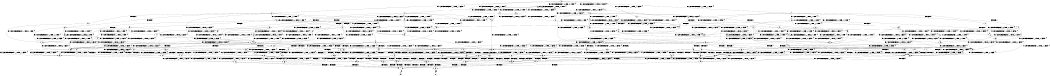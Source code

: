 digraph BCG {
size = "7, 10.5";
center = TRUE;
node [shape = circle];
0 [peripheries = 2];
0 -> 1 [label = "EX !0 !ATOMIC_EXCH_BRANCH (1, +1, TRUE, +1, 1, FALSE) !{}"];
0 -> 2 [label = "EX !2 !ATOMIC_EXCH_BRANCH (1, +0, TRUE, +0, 1, TRUE) !{}"];
0 -> 3 [label = "EX !1 !ATOMIC_EXCH_BRANCH (1, +1, TRUE, +1, 1, FALSE) !{}"];
0 -> 4 [label = "EX !0 !ATOMIC_EXCH_BRANCH (1, +1, TRUE, +1, 1, FALSE) !{}"];
0 -> 5 [label = "EX !2 !ATOMIC_EXCH_BRANCH (1, +0, TRUE, +0, 1, TRUE) !{}"];
0 -> 6 [label = "EX !1 !ATOMIC_EXCH_BRANCH (1, +1, TRUE, +1, 1, FALSE) !{}"];
1 -> 7 [label = "EX !2 !ATOMIC_EXCH_BRANCH (1, +0, TRUE, +0, 1, FALSE) !{}"];
2 -> 8 [label = "EX !0 !ATOMIC_EXCH_BRANCH (1, +1, TRUE, +1, 1, FALSE) !{}"];
3 -> 9 [label = "EX !0 !ATOMIC_EXCH_BRANCH (1, +1, TRUE, +1, 1, TRUE) !{}"];
4 -> 7 [label = "EX !2 !ATOMIC_EXCH_BRANCH (1, +0, TRUE, +0, 1, FALSE) !{}"];
4 -> 10 [label = "EX !1 !ATOMIC_EXCH_BRANCH (1, +1, TRUE, +1, 1, TRUE) !{}"];
4 -> 11 [label = "TERMINATE !0"];
4 -> 12 [label = "EX !2 !ATOMIC_EXCH_BRANCH (1, +0, TRUE, +0, 1, FALSE) !{}"];
4 -> 13 [label = "EX !1 !ATOMIC_EXCH_BRANCH (1, +1, TRUE, +1, 1, TRUE) !{}"];
4 -> 14 [label = "TERMINATE !0"];
5 -> 2 [label = "EX !2 !ATOMIC_EXCH_BRANCH (1, +0, TRUE, +0, 1, TRUE) !{}"];
5 -> 8 [label = "EX !0 !ATOMIC_EXCH_BRANCH (1, +1, TRUE, +1, 1, FALSE) !{}"];
5 -> 15 [label = "EX !1 !ATOMIC_EXCH_BRANCH (1, +1, TRUE, +1, 1, FALSE) !{}"];
5 -> 5 [label = "EX !2 !ATOMIC_EXCH_BRANCH (1, +0, TRUE, +0, 1, TRUE) !{}"];
5 -> 16 [label = "EX !0 !ATOMIC_EXCH_BRANCH (1, +1, TRUE, +1, 1, FALSE) !{}"];
5 -> 17 [label = "EX !1 !ATOMIC_EXCH_BRANCH (1, +1, TRUE, +1, 1, FALSE) !{}"];
6 -> 9 [label = "EX !0 !ATOMIC_EXCH_BRANCH (1, +1, TRUE, +1, 1, TRUE) !{}"];
6 -> 18 [label = "EX !2 !ATOMIC_EXCH_BRANCH (1, +0, TRUE, +0, 1, FALSE) !{}"];
6 -> 19 [label = "TERMINATE !1"];
6 -> 20 [label = "EX !0 !ATOMIC_EXCH_BRANCH (1, +1, TRUE, +1, 1, TRUE) !{}"];
6 -> 21 [label = "EX !2 !ATOMIC_EXCH_BRANCH (1, +0, TRUE, +0, 1, FALSE) !{}"];
6 -> 22 [label = "TERMINATE !1"];
7 -> 23 [label = "EX !1 !ATOMIC_EXCH_BRANCH (1, +1, TRUE, +1, 1, FALSE) !{}"];
8 -> 7 [label = "EX !2 !ATOMIC_EXCH_BRANCH (1, +0, TRUE, +0, 1, FALSE) !{}"];
9 -> 24 [label = "EX !2 !ATOMIC_EXCH_BRANCH (1, +0, TRUE, +0, 1, FALSE) !{}"];
10 -> 25 [label = "EX !2 !ATOMIC_EXCH_BRANCH (1, +0, TRUE, +0, 1, FALSE) !{}"];
11 -> 26 [label = "EX !2 !ATOMIC_EXCH_BRANCH (1, +0, TRUE, +0, 1, FALSE) !{}"];
12 -> 23 [label = "EX !1 !ATOMIC_EXCH_BRANCH (1, +1, TRUE, +1, 1, FALSE) !{}"];
12 -> 27 [label = "TERMINATE !0"];
12 -> 28 [label = "TERMINATE !2"];
12 -> 29 [label = "EX !1 !ATOMIC_EXCH_BRANCH (1, +1, TRUE, +1, 1, FALSE) !{}"];
12 -> 30 [label = "TERMINATE !0"];
12 -> 31 [label = "TERMINATE !2"];
13 -> 10 [label = "EX !1 !ATOMIC_EXCH_BRANCH (1, +1, TRUE, +1, 1, TRUE) !{}"];
13 -> 25 [label = "EX !2 !ATOMIC_EXCH_BRANCH (1, +0, TRUE, +0, 1, FALSE) !{}"];
13 -> 32 [label = "TERMINATE !0"];
13 -> 13 [label = "EX !1 !ATOMIC_EXCH_BRANCH (1, +1, TRUE, +1, 1, TRUE) !{}"];
13 -> 33 [label = "EX !2 !ATOMIC_EXCH_BRANCH (1, +0, TRUE, +0, 1, FALSE) !{}"];
13 -> 34 [label = "TERMINATE !0"];
14 -> 26 [label = "EX !2 !ATOMIC_EXCH_BRANCH (1, +0, TRUE, +0, 1, FALSE) !{}"];
14 -> 35 [label = "EX !1 !ATOMIC_EXCH_BRANCH (1, +1, TRUE, +1, 1, TRUE) !{}"];
14 -> 36 [label = "EX !2 !ATOMIC_EXCH_BRANCH (1, +0, TRUE, +0, 1, FALSE) !{}"];
14 -> 37 [label = "EX !1 !ATOMIC_EXCH_BRANCH (1, +1, TRUE, +1, 1, TRUE) !{}"];
15 -> 18 [label = "EX !2 !ATOMIC_EXCH_BRANCH (1, +0, TRUE, +0, 1, FALSE) !{}"];
16 -> 7 [label = "EX !2 !ATOMIC_EXCH_BRANCH (1, +0, TRUE, +0, 1, FALSE) !{}"];
16 -> 38 [label = "EX !1 !ATOMIC_EXCH_BRANCH (1, +1, TRUE, +1, 1, TRUE) !{}"];
16 -> 39 [label = "TERMINATE !0"];
16 -> 12 [label = "EX !2 !ATOMIC_EXCH_BRANCH (1, +0, TRUE, +0, 1, FALSE) !{}"];
16 -> 40 [label = "EX !1 !ATOMIC_EXCH_BRANCH (1, +1, TRUE, +1, 1, TRUE) !{}"];
16 -> 41 [label = "TERMINATE !0"];
17 -> 18 [label = "EX !2 !ATOMIC_EXCH_BRANCH (1, +0, TRUE, +0, 1, FALSE) !{}"];
17 -> 42 [label = "EX !0 !ATOMIC_EXCH_BRANCH (1, +1, TRUE, +1, 1, TRUE) !{}"];
17 -> 43 [label = "TERMINATE !1"];
17 -> 21 [label = "EX !2 !ATOMIC_EXCH_BRANCH (1, +0, TRUE, +0, 1, FALSE) !{}"];
17 -> 44 [label = "EX !0 !ATOMIC_EXCH_BRANCH (1, +1, TRUE, +1, 1, TRUE) !{}"];
17 -> 45 [label = "TERMINATE !1"];
18 -> 23 [label = "EX !0 !ATOMIC_EXCH_BRANCH (1, +1, TRUE, +1, 1, FALSE) !{}"];
19 -> 46 [label = "EX !0 !ATOMIC_EXCH_BRANCH (1, +1, TRUE, +1, 1, TRUE) !{}"];
20 -> 9 [label = "EX !0 !ATOMIC_EXCH_BRANCH (1, +1, TRUE, +1, 1, TRUE) !{}"];
20 -> 24 [label = "EX !2 !ATOMIC_EXCH_BRANCH (1, +0, TRUE, +0, 1, FALSE) !{}"];
20 -> 47 [label = "TERMINATE !1"];
20 -> 20 [label = "EX !0 !ATOMIC_EXCH_BRANCH (1, +1, TRUE, +1, 1, TRUE) !{}"];
20 -> 48 [label = "EX !2 !ATOMIC_EXCH_BRANCH (1, +0, TRUE, +0, 1, FALSE) !{}"];
20 -> 49 [label = "TERMINATE !1"];
21 -> 23 [label = "EX !0 !ATOMIC_EXCH_BRANCH (1, +1, TRUE, +1, 1, FALSE) !{}"];
21 -> 50 [label = "TERMINATE !2"];
21 -> 51 [label = "TERMINATE !1"];
21 -> 29 [label = "EX !0 !ATOMIC_EXCH_BRANCH (1, +1, TRUE, +1, 1, FALSE) !{}"];
21 -> 52 [label = "TERMINATE !2"];
21 -> 53 [label = "TERMINATE !1"];
22 -> 46 [label = "EX !0 !ATOMIC_EXCH_BRANCH (1, +1, TRUE, +1, 1, TRUE) !{}"];
22 -> 54 [label = "EX !2 !ATOMIC_EXCH_BRANCH (1, +0, TRUE, +0, 1, FALSE) !{}"];
22 -> 55 [label = "EX !0 !ATOMIC_EXCH_BRANCH (1, +1, TRUE, +1, 1, TRUE) !{}"];
22 -> 56 [label = "EX !2 !ATOMIC_EXCH_BRANCH (1, +0, TRUE, +0, 1, FALSE) !{}"];
23 -> 57 [label = "TERMINATE !0"];
24 -> 23 [label = "EX !0 !ATOMIC_EXCH_BRANCH (1, +1, TRUE, +1, 1, FALSE) !{}"];
25 -> 23 [label = "EX !1 !ATOMIC_EXCH_BRANCH (1, +1, TRUE, +1, 1, FALSE) !{}"];
26 -> 58 [label = "EX !1 !ATOMIC_EXCH_BRANCH (1, +1, TRUE, +1, 1, FALSE) !{}"];
27 -> 58 [label = "EX !1 !ATOMIC_EXCH_BRANCH (1, +1, TRUE, +1, 1, FALSE) !{}"];
28 -> 59 [label = "EX !1 !ATOMIC_EXCH_BRANCH (1, +1, TRUE, +1, 1, FALSE) !{}"];
29 -> 57 [label = "TERMINATE !0"];
29 -> 60 [label = "TERMINATE !2"];
29 -> 61 [label = "TERMINATE !1"];
29 -> 62 [label = "TERMINATE !0"];
29 -> 63 [label = "TERMINATE !2"];
29 -> 64 [label = "TERMINATE !1"];
30 -> 58 [label = "EX !1 !ATOMIC_EXCH_BRANCH (1, +1, TRUE, +1, 1, FALSE) !{}"];
30 -> 65 [label = "TERMINATE !2"];
30 -> 66 [label = "EX !1 !ATOMIC_EXCH_BRANCH (1, +1, TRUE, +1, 1, FALSE) !{}"];
30 -> 67 [label = "TERMINATE !2"];
31 -> 59 [label = "EX !1 !ATOMIC_EXCH_BRANCH (1, +1, TRUE, +1, 1, FALSE) !{}"];
31 -> 65 [label = "TERMINATE !0"];
31 -> 68 [label = "EX !1 !ATOMIC_EXCH_BRANCH (1, +1, TRUE, +1, 1, FALSE) !{}"];
31 -> 67 [label = "TERMINATE !0"];
32 -> 69 [label = "EX !2 !ATOMIC_EXCH_BRANCH (1, +0, TRUE, +0, 1, FALSE) !{}"];
33 -> 23 [label = "EX !1 !ATOMIC_EXCH_BRANCH (1, +1, TRUE, +1, 1, FALSE) !{}"];
33 -> 70 [label = "TERMINATE !0"];
33 -> 71 [label = "TERMINATE !2"];
33 -> 29 [label = "EX !1 !ATOMIC_EXCH_BRANCH (1, +1, TRUE, +1, 1, FALSE) !{}"];
33 -> 72 [label = "TERMINATE !0"];
33 -> 73 [label = "TERMINATE !2"];
34 -> 69 [label = "EX !2 !ATOMIC_EXCH_BRANCH (1, +0, TRUE, +0, 1, FALSE) !{}"];
34 -> 35 [label = "EX !1 !ATOMIC_EXCH_BRANCH (1, +1, TRUE, +1, 1, TRUE) !{}"];
34 -> 74 [label = "EX !2 !ATOMIC_EXCH_BRANCH (1, +0, TRUE, +0, 1, FALSE) !{}"];
34 -> 37 [label = "EX !1 !ATOMIC_EXCH_BRANCH (1, +1, TRUE, +1, 1, TRUE) !{}"];
35 -> 69 [label = "EX !2 !ATOMIC_EXCH_BRANCH (1, +0, TRUE, +0, 1, FALSE) !{}"];
36 -> 58 [label = "EX !1 !ATOMIC_EXCH_BRANCH (1, +1, TRUE, +1, 1, FALSE) !{}"];
36 -> 65 [label = "TERMINATE !2"];
36 -> 66 [label = "EX !1 !ATOMIC_EXCH_BRANCH (1, +1, TRUE, +1, 1, FALSE) !{}"];
36 -> 67 [label = "TERMINATE !2"];
37 -> 35 [label = "EX !1 !ATOMIC_EXCH_BRANCH (1, +1, TRUE, +1, 1, TRUE) !{}"];
37 -> 69 [label = "EX !2 !ATOMIC_EXCH_BRANCH (1, +0, TRUE, +0, 1, FALSE) !{}"];
37 -> 37 [label = "EX !1 !ATOMIC_EXCH_BRANCH (1, +1, TRUE, +1, 1, TRUE) !{}"];
37 -> 74 [label = "EX !2 !ATOMIC_EXCH_BRANCH (1, +0, TRUE, +0, 1, FALSE) !{}"];
38 -> 25 [label = "EX !2 !ATOMIC_EXCH_BRANCH (1, +0, TRUE, +0, 1, FALSE) !{}"];
39 -> 75 [label = "EX !1 !ATOMIC_EXCH_BRANCH (1, +1, TRUE, +1, 1, TRUE) !{}"];
40 -> 38 [label = "EX !1 !ATOMIC_EXCH_BRANCH (1, +1, TRUE, +1, 1, TRUE) !{}"];
40 -> 25 [label = "EX !2 !ATOMIC_EXCH_BRANCH (1, +0, TRUE, +0, 1, FALSE) !{}"];
40 -> 76 [label = "TERMINATE !0"];
40 -> 40 [label = "EX !1 !ATOMIC_EXCH_BRANCH (1, +1, TRUE, +1, 1, TRUE) !{}"];
40 -> 33 [label = "EX !2 !ATOMIC_EXCH_BRANCH (1, +0, TRUE, +0, 1, FALSE) !{}"];
40 -> 77 [label = "TERMINATE !0"];
41 -> 75 [label = "EX !1 !ATOMIC_EXCH_BRANCH (1, +1, TRUE, +1, 1, TRUE) !{}"];
41 -> 26 [label = "EX !2 !ATOMIC_EXCH_BRANCH (1, +0, TRUE, +0, 1, FALSE) !{}"];
41 -> 78 [label = "EX !1 !ATOMIC_EXCH_BRANCH (1, +1, TRUE, +1, 1, TRUE) !{}"];
41 -> 36 [label = "EX !2 !ATOMIC_EXCH_BRANCH (1, +0, TRUE, +0, 1, FALSE) !{}"];
42 -> 24 [label = "EX !2 !ATOMIC_EXCH_BRANCH (1, +0, TRUE, +0, 1, FALSE) !{}"];
43 -> 79 [label = "EX !0 !ATOMIC_EXCH_BRANCH (1, +1, TRUE, +1, 1, TRUE) !{}"];
44 -> 42 [label = "EX !0 !ATOMIC_EXCH_BRANCH (1, +1, TRUE, +1, 1, TRUE) !{}"];
44 -> 24 [label = "EX !2 !ATOMIC_EXCH_BRANCH (1, +0, TRUE, +0, 1, FALSE) !{}"];
44 -> 80 [label = "TERMINATE !1"];
44 -> 44 [label = "EX !0 !ATOMIC_EXCH_BRANCH (1, +1, TRUE, +1, 1, TRUE) !{}"];
44 -> 48 [label = "EX !2 !ATOMIC_EXCH_BRANCH (1, +0, TRUE, +0, 1, FALSE) !{}"];
44 -> 81 [label = "TERMINATE !1"];
45 -> 79 [label = "EX !0 !ATOMIC_EXCH_BRANCH (1, +1, TRUE, +1, 1, TRUE) !{}"];
45 -> 54 [label = "EX !2 !ATOMIC_EXCH_BRANCH (1, +0, TRUE, +0, 1, FALSE) !{}"];
45 -> 82 [label = "EX !0 !ATOMIC_EXCH_BRANCH (1, +1, TRUE, +1, 1, TRUE) !{}"];
45 -> 56 [label = "EX !2 !ATOMIC_EXCH_BRANCH (1, +0, TRUE, +0, 1, FALSE) !{}"];
46 -> 83 [label = "EX !2 !ATOMIC_EXCH_BRANCH (1, +0, TRUE, +0, 1, FALSE) !{}"];
47 -> 83 [label = "EX !2 !ATOMIC_EXCH_BRANCH (1, +0, TRUE, +0, 1, FALSE) !{}"];
48 -> 23 [label = "EX !0 !ATOMIC_EXCH_BRANCH (1, +1, TRUE, +1, 1, FALSE) !{}"];
48 -> 84 [label = "TERMINATE !2"];
48 -> 85 [label = "TERMINATE !1"];
48 -> 29 [label = "EX !0 !ATOMIC_EXCH_BRANCH (1, +1, TRUE, +1, 1, FALSE) !{}"];
48 -> 86 [label = "TERMINATE !2"];
48 -> 87 [label = "TERMINATE !1"];
49 -> 83 [label = "EX !2 !ATOMIC_EXCH_BRANCH (1, +0, TRUE, +0, 1, FALSE) !{}"];
49 -> 46 [label = "EX !0 !ATOMIC_EXCH_BRANCH (1, +1, TRUE, +1, 1, TRUE) !{}"];
49 -> 88 [label = "EX !2 !ATOMIC_EXCH_BRANCH (1, +0, TRUE, +0, 1, FALSE) !{}"];
49 -> 55 [label = "EX !0 !ATOMIC_EXCH_BRANCH (1, +1, TRUE, +1, 1, TRUE) !{}"];
50 -> 59 [label = "EX !0 !ATOMIC_EXCH_BRANCH (1, +1, TRUE, +1, 1, FALSE) !{}"];
51 -> 89 [label = "EX !0 !ATOMIC_EXCH_BRANCH (1, +1, TRUE, +1, 1, FALSE) !{}"];
52 -> 59 [label = "EX !0 !ATOMIC_EXCH_BRANCH (1, +1, TRUE, +1, 1, FALSE) !{}"];
52 -> 90 [label = "TERMINATE !1"];
52 -> 68 [label = "EX !0 !ATOMIC_EXCH_BRANCH (1, +1, TRUE, +1, 1, FALSE) !{}"];
52 -> 91 [label = "TERMINATE !1"];
53 -> 89 [label = "EX !0 !ATOMIC_EXCH_BRANCH (1, +1, TRUE, +1, 1, FALSE) !{}"];
53 -> 90 [label = "TERMINATE !2"];
53 -> 92 [label = "EX !0 !ATOMIC_EXCH_BRANCH (1, +1, TRUE, +1, 1, FALSE) !{}"];
53 -> 91 [label = "TERMINATE !2"];
54 -> 89 [label = "EX !0 !ATOMIC_EXCH_BRANCH (1, +1, TRUE, +1, 1, FALSE) !{}"];
55 -> 46 [label = "EX !0 !ATOMIC_EXCH_BRANCH (1, +1, TRUE, +1, 1, TRUE) !{}"];
55 -> 83 [label = "EX !2 !ATOMIC_EXCH_BRANCH (1, +0, TRUE, +0, 1, FALSE) !{}"];
55 -> 55 [label = "EX !0 !ATOMIC_EXCH_BRANCH (1, +1, TRUE, +1, 1, TRUE) !{}"];
55 -> 88 [label = "EX !2 !ATOMIC_EXCH_BRANCH (1, +0, TRUE, +0, 1, FALSE) !{}"];
56 -> 89 [label = "EX !0 !ATOMIC_EXCH_BRANCH (1, +1, TRUE, +1, 1, FALSE) !{}"];
56 -> 90 [label = "TERMINATE !2"];
56 -> 92 [label = "EX !0 !ATOMIC_EXCH_BRANCH (1, +1, TRUE, +1, 1, FALSE) !{}"];
56 -> 91 [label = "TERMINATE !2"];
57 -> 93 [label = "TERMINATE !2"];
58 -> 93 [label = "TERMINATE !2"];
59 -> 93 [label = "TERMINATE !0"];
60 -> 93 [label = "TERMINATE !0"];
61 -> 94 [label = "TERMINATE !0"];
62 -> 93 [label = "TERMINATE !2"];
62 -> 94 [label = "TERMINATE !1"];
62 -> 95 [label = "TERMINATE !2"];
62 -> 96 [label = "TERMINATE !1"];
63 -> 93 [label = "TERMINATE !0"];
63 -> 97 [label = "TERMINATE !1"];
63 -> 95 [label = "TERMINATE !0"];
63 -> 98 [label = "TERMINATE !1"];
64 -> 94 [label = "TERMINATE !0"];
64 -> 97 [label = "TERMINATE !2"];
64 -> 96 [label = "TERMINATE !0"];
64 -> 98 [label = "TERMINATE !2"];
65 -> 99 [label = "EX !1 !ATOMIC_EXCH_BRANCH (1, +1, TRUE, +1, 1, FALSE) !{}"];
66 -> 93 [label = "TERMINATE !2"];
66 -> 94 [label = "TERMINATE !1"];
66 -> 95 [label = "TERMINATE !2"];
66 -> 96 [label = "TERMINATE !1"];
67 -> 99 [label = "EX !1 !ATOMIC_EXCH_BRANCH (1, +1, TRUE, +1, 1, FALSE) !{}"];
67 -> 100 [label = "EX !1 !ATOMIC_EXCH_BRANCH (1, +1, TRUE, +1, 1, FALSE) !{}"];
68 -> 93 [label = "TERMINATE !0"];
68 -> 97 [label = "TERMINATE !1"];
68 -> 95 [label = "TERMINATE !0"];
68 -> 98 [label = "TERMINATE !1"];
69 -> 58 [label = "EX !1 !ATOMIC_EXCH_BRANCH (1, +1, TRUE, +1, 1, FALSE) !{}"];
70 -> 101 [label = "TERMINATE !2"];
71 -> 101 [label = "TERMINATE !0"];
72 -> 101 [label = "TERMINATE !2"];
72 -> 58 [label = "EX !1 !ATOMIC_EXCH_BRANCH (1, +1, TRUE, +1, 1, FALSE) !{}"];
72 -> 102 [label = "TERMINATE !2"];
72 -> 66 [label = "EX !1 !ATOMIC_EXCH_BRANCH (1, +1, TRUE, +1, 1, FALSE) !{}"];
73 -> 101 [label = "TERMINATE !0"];
73 -> 59 [label = "EX !1 !ATOMIC_EXCH_BRANCH (1, +1, TRUE, +1, 1, FALSE) !{}"];
73 -> 102 [label = "TERMINATE !0"];
73 -> 68 [label = "EX !1 !ATOMIC_EXCH_BRANCH (1, +1, TRUE, +1, 1, FALSE) !{}"];
74 -> 58 [label = "EX !1 !ATOMIC_EXCH_BRANCH (1, +1, TRUE, +1, 1, FALSE) !{}"];
74 -> 101 [label = "TERMINATE !2"];
74 -> 66 [label = "EX !1 !ATOMIC_EXCH_BRANCH (1, +1, TRUE, +1, 1, FALSE) !{}"];
74 -> 102 [label = "TERMINATE !2"];
75 -> 69 [label = "EX !2 !ATOMIC_EXCH_BRANCH (1, +0, TRUE, +0, 1, FALSE) !{}"];
76 -> 75 [label = "EX !1 !ATOMIC_EXCH_BRANCH (1, +1, TRUE, +1, 1, TRUE) !{}"];
77 -> 75 [label = "EX !1 !ATOMIC_EXCH_BRANCH (1, +1, TRUE, +1, 1, TRUE) !{}"];
77 -> 69 [label = "EX !2 !ATOMIC_EXCH_BRANCH (1, +0, TRUE, +0, 1, FALSE) !{}"];
77 -> 78 [label = "EX !1 !ATOMIC_EXCH_BRANCH (1, +1, TRUE, +1, 1, TRUE) !{}"];
77 -> 74 [label = "EX !2 !ATOMIC_EXCH_BRANCH (1, +0, TRUE, +0, 1, FALSE) !{}"];
78 -> 75 [label = "EX !1 !ATOMIC_EXCH_BRANCH (1, +1, TRUE, +1, 1, TRUE) !{}"];
78 -> 69 [label = "EX !2 !ATOMIC_EXCH_BRANCH (1, +0, TRUE, +0, 1, FALSE) !{}"];
78 -> 78 [label = "EX !1 !ATOMIC_EXCH_BRANCH (1, +1, TRUE, +1, 1, TRUE) !{}"];
78 -> 74 [label = "EX !2 !ATOMIC_EXCH_BRANCH (1, +0, TRUE, +0, 1, FALSE) !{}"];
79 -> 83 [label = "EX !2 !ATOMIC_EXCH_BRANCH (1, +0, TRUE, +0, 1, FALSE) !{}"];
80 -> 79 [label = "EX !0 !ATOMIC_EXCH_BRANCH (1, +1, TRUE, +1, 1, TRUE) !{}"];
81 -> 79 [label = "EX !0 !ATOMIC_EXCH_BRANCH (1, +1, TRUE, +1, 1, TRUE) !{}"];
81 -> 83 [label = "EX !2 !ATOMIC_EXCH_BRANCH (1, +0, TRUE, +0, 1, FALSE) !{}"];
81 -> 82 [label = "EX !0 !ATOMIC_EXCH_BRANCH (1, +1, TRUE, +1, 1, TRUE) !{}"];
81 -> 88 [label = "EX !2 !ATOMIC_EXCH_BRANCH (1, +0, TRUE, +0, 1, FALSE) !{}"];
82 -> 79 [label = "EX !0 !ATOMIC_EXCH_BRANCH (1, +1, TRUE, +1, 1, TRUE) !{}"];
82 -> 83 [label = "EX !2 !ATOMIC_EXCH_BRANCH (1, +0, TRUE, +0, 1, FALSE) !{}"];
82 -> 82 [label = "EX !0 !ATOMIC_EXCH_BRANCH (1, +1, TRUE, +1, 1, TRUE) !{}"];
82 -> 88 [label = "EX !2 !ATOMIC_EXCH_BRANCH (1, +0, TRUE, +0, 1, FALSE) !{}"];
83 -> 89 [label = "EX !0 !ATOMIC_EXCH_BRANCH (1, +1, TRUE, +1, 1, FALSE) !{}"];
84 -> 103 [label = "TERMINATE !1"];
85 -> 103 [label = "TERMINATE !2"];
86 -> 103 [label = "TERMINATE !1"];
86 -> 59 [label = "EX !0 !ATOMIC_EXCH_BRANCH (1, +1, TRUE, +1, 1, FALSE) !{}"];
86 -> 104 [label = "TERMINATE !1"];
86 -> 68 [label = "EX !0 !ATOMIC_EXCH_BRANCH (1, +1, TRUE, +1, 1, FALSE) !{}"];
87 -> 103 [label = "TERMINATE !2"];
87 -> 89 [label = "EX !0 !ATOMIC_EXCH_BRANCH (1, +1, TRUE, +1, 1, FALSE) !{}"];
87 -> 104 [label = "TERMINATE !2"];
87 -> 92 [label = "EX !0 !ATOMIC_EXCH_BRANCH (1, +1, TRUE, +1, 1, FALSE) !{}"];
88 -> 89 [label = "EX !0 !ATOMIC_EXCH_BRANCH (1, +1, TRUE, +1, 1, FALSE) !{}"];
88 -> 103 [label = "TERMINATE !2"];
88 -> 92 [label = "EX !0 !ATOMIC_EXCH_BRANCH (1, +1, TRUE, +1, 1, FALSE) !{}"];
88 -> 104 [label = "TERMINATE !2"];
89 -> 94 [label = "TERMINATE !0"];
90 -> 105 [label = "EX !0 !ATOMIC_EXCH_BRANCH (1, +1, TRUE, +1, 1, FALSE) !{}"];
91 -> 105 [label = "EX !0 !ATOMIC_EXCH_BRANCH (1, +1, TRUE, +1, 1, FALSE) !{}"];
91 -> 106 [label = "EX !0 !ATOMIC_EXCH_BRANCH (1, +1, TRUE, +1, 1, FALSE) !{}"];
92 -> 94 [label = "TERMINATE !0"];
92 -> 97 [label = "TERMINATE !2"];
92 -> 96 [label = "TERMINATE !0"];
92 -> 98 [label = "TERMINATE !2"];
93 -> 107 [label = "TERMINATE !1"];
94 -> 107 [label = "TERMINATE !2"];
95 -> 107 [label = "TERMINATE !1"];
95 -> 108 [label = "TERMINATE !1"];
96 -> 107 [label = "TERMINATE !2"];
96 -> 108 [label = "TERMINATE !2"];
97 -> 107 [label = "TERMINATE !0"];
98 -> 107 [label = "TERMINATE !0"];
98 -> 108 [label = "TERMINATE !0"];
99 -> 107 [label = "TERMINATE !1"];
100 -> 107 [label = "TERMINATE !1"];
100 -> 108 [label = "TERMINATE !1"];
101 -> 99 [label = "EX !1 !ATOMIC_EXCH_BRANCH (1, +1, TRUE, +1, 1, FALSE) !{}"];
102 -> 99 [label = "EX !1 !ATOMIC_EXCH_BRANCH (1, +1, TRUE, +1, 1, FALSE) !{}"];
102 -> 100 [label = "EX !1 !ATOMIC_EXCH_BRANCH (1, +1, TRUE, +1, 1, FALSE) !{}"];
103 -> 105 [label = "EX !0 !ATOMIC_EXCH_BRANCH (1, +1, TRUE, +1, 1, FALSE) !{}"];
104 -> 105 [label = "EX !0 !ATOMIC_EXCH_BRANCH (1, +1, TRUE, +1, 1, FALSE) !{}"];
104 -> 106 [label = "EX !0 !ATOMIC_EXCH_BRANCH (1, +1, TRUE, +1, 1, FALSE) !{}"];
105 -> 107 [label = "TERMINATE !0"];
106 -> 107 [label = "TERMINATE !0"];
106 -> 108 [label = "TERMINATE !0"];
107 -> 109 [label = "exit"];
108 -> 110 [label = "exit"];
}
